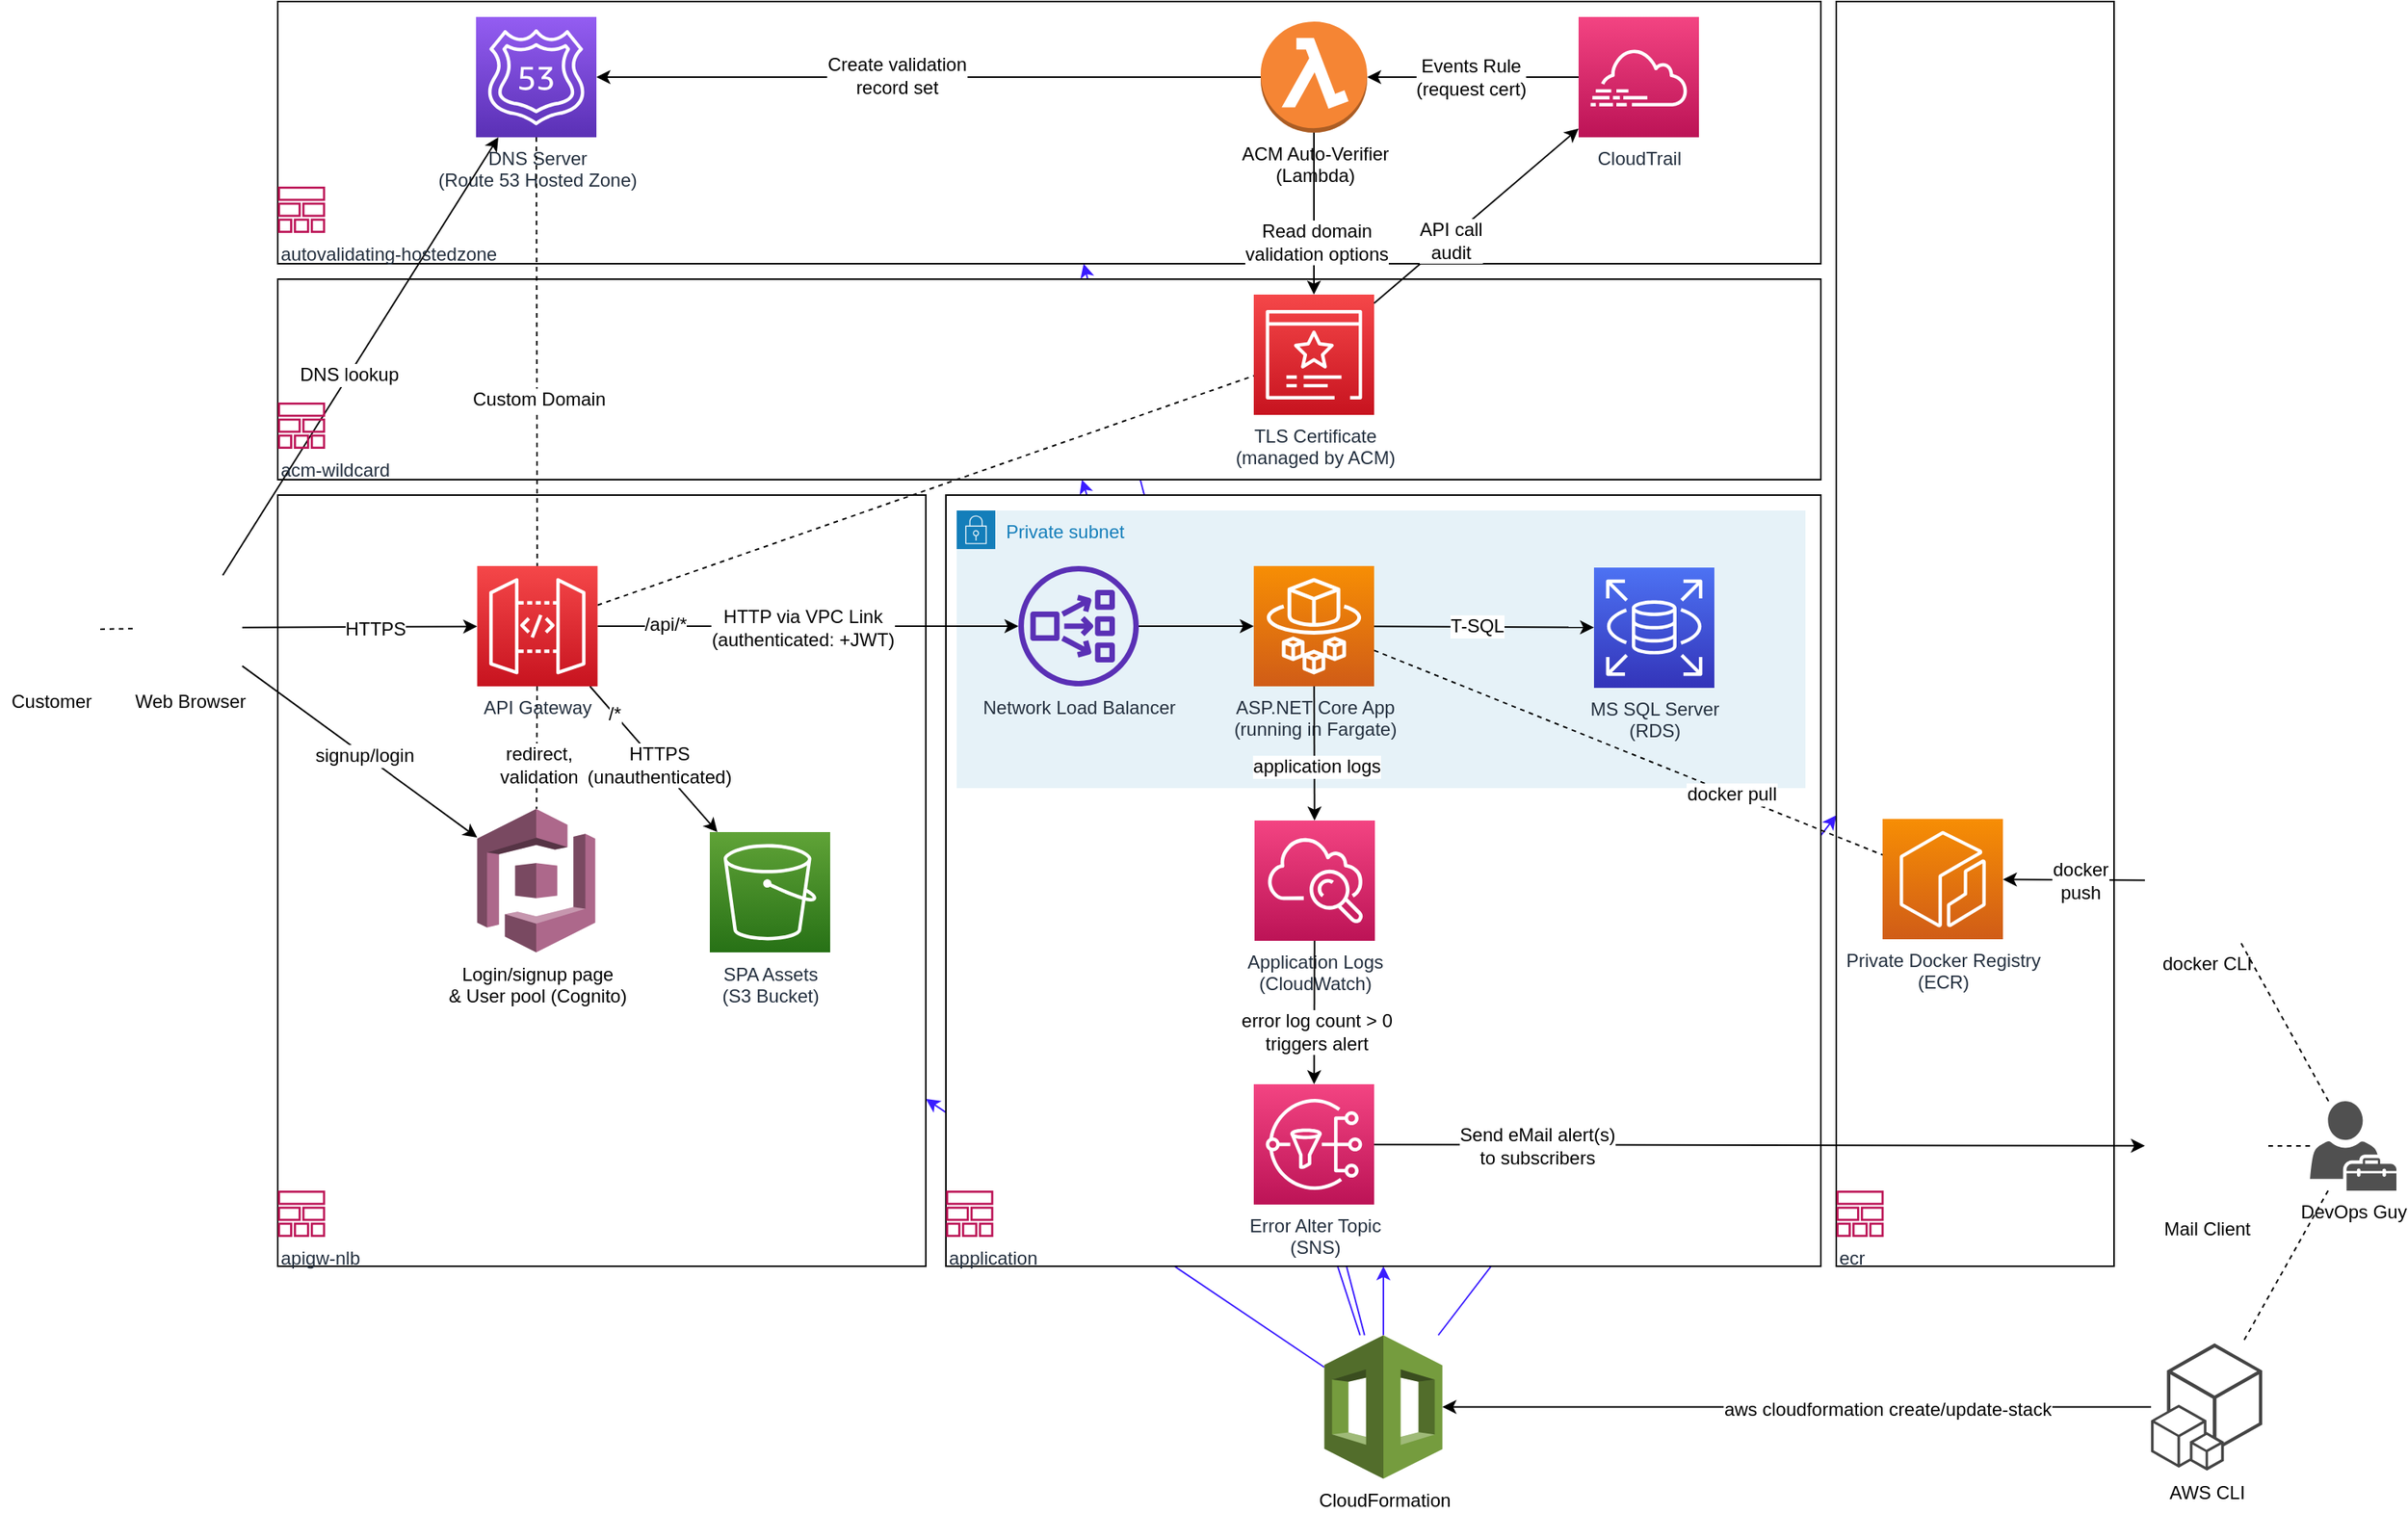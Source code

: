<mxfile version="12.8.5" type="device"><diagram id="3DnxYwEqdTlj7eWvKzoL" name="Page-1"><mxGraphModel dx="1755" dy="1049" grid="1" gridSize="10" guides="1" tooltips="1" connect="1" arrows="1" fold="1" page="1" pageScale="1" pageWidth="1654" pageHeight="1169" math="0" shadow="0"><root><mxCell id="0"/><mxCell id="1" parent="0"/><mxCell id="DoAlOnbYFKgNw5Kvva1W-26" style="edgeStyle=none;rounded=0;orthogonalLoop=1;jettySize=auto;html=1;strokeColor=#3A1CFF;" edge="1" parent="1" source="_qR8qilXedDGvEnwvjSK-25" target="DoAlOnbYFKgNw5Kvva1W-13"><mxGeometry relative="1" as="geometry"/></mxCell><mxCell id="DoAlOnbYFKgNw5Kvva1W-27" style="edgeStyle=none;rounded=0;orthogonalLoop=1;jettySize=auto;html=1;strokeColor=#3A1CFF;" edge="1" parent="1" source="_qR8qilXedDGvEnwvjSK-25" target="DoAlOnbYFKgNw5Kvva1W-16"><mxGeometry relative="1" as="geometry"/></mxCell><mxCell id="DoAlOnbYFKgNw5Kvva1W-28" style="edgeStyle=none;rounded=0;orthogonalLoop=1;jettySize=auto;html=1;strokeColor=#3A1CFF;" edge="1" parent="1" source="_qR8qilXedDGvEnwvjSK-25" target="DoAlOnbYFKgNw5Kvva1W-15"><mxGeometry relative="1" as="geometry"/></mxCell><mxCell id="DoAlOnbYFKgNw5Kvva1W-29" style="edgeStyle=none;rounded=0;orthogonalLoop=1;jettySize=auto;html=1;strokeColor=#3A1CFF;" edge="1" parent="1" source="_qR8qilXedDGvEnwvjSK-25" target="DoAlOnbYFKgNw5Kvva1W-17"><mxGeometry relative="1" as="geometry"/></mxCell><mxCell id="DoAlOnbYFKgNw5Kvva1W-30" style="edgeStyle=none;rounded=0;orthogonalLoop=1;jettySize=auto;html=1;strokeColor=#3A1CFF;" edge="1" parent="1" source="_qR8qilXedDGvEnwvjSK-25" target="DoAlOnbYFKgNw5Kvva1W-14"><mxGeometry relative="1" as="geometry"/></mxCell><mxCell id="DoAlOnbYFKgNw5Kvva1W-17" value="" style="rounded=0;whiteSpace=wrap;html=1;" vertex="1" parent="1"><mxGeometry x="1220" y="90" width="180" height="820" as="geometry"/></mxCell><mxCell id="DoAlOnbYFKgNw5Kvva1W-16" value="" style="rounded=0;whiteSpace=wrap;html=1;" vertex="1" parent="1"><mxGeometry x="210" y="270" width="1000" height="130" as="geometry"/></mxCell><mxCell id="DoAlOnbYFKgNw5Kvva1W-15" value="" style="rounded=0;whiteSpace=wrap;html=1;" vertex="1" parent="1"><mxGeometry x="210" y="90" width="1000" height="170" as="geometry"/></mxCell><mxCell id="DoAlOnbYFKgNw5Kvva1W-14" value="" style="rounded=0;whiteSpace=wrap;html=1;" vertex="1" parent="1"><mxGeometry x="643" y="410" width="567" height="500" as="geometry"/></mxCell><mxCell id="DoAlOnbYFKgNw5Kvva1W-13" value="" style="rounded=0;whiteSpace=wrap;html=1;" vertex="1" parent="1"><mxGeometry x="210" y="410" width="420" height="500" as="geometry"/></mxCell><mxCell id="DoAlOnbYFKgNw5Kvva1W-3" value="Private subnet" style="points=[[0,0],[0.25,0],[0.5,0],[0.75,0],[1,0],[1,0.25],[1,0.5],[1,0.75],[1,1],[0.75,1],[0.5,1],[0.25,1],[0,1],[0,0.75],[0,0.5],[0,0.25]];outlineConnect=0;gradientColor=none;html=1;whiteSpace=wrap;fontSize=12;fontStyle=0;shape=mxgraph.aws4.group;grIcon=mxgraph.aws4.group_security_group;grStroke=0;strokeColor=#147EBA;fillColor=#E6F2F8;verticalAlign=top;align=left;spacingLeft=30;fontColor=#147EBA;dashed=0;" vertex="1" parent="1"><mxGeometry x="650" y="420" width="550" height="180" as="geometry"/></mxCell><mxCell id="_qR8qilXedDGvEnwvjSK-2" value="Login/signup page&lt;br&gt;&amp;amp; User pool (Cognito)" style="outlineConnect=0;dashed=0;verticalLabelPosition=bottom;verticalAlign=top;align=center;html=1;shape=mxgraph.aws3.cognito;fillColor=#AD688B;gradientColor=none;" parent="1" vertex="1"><mxGeometry x="339.25" y="613.5" width="76.5" height="93" as="geometry"/></mxCell><mxCell id="_qR8qilXedDGvEnwvjSK-4" value="DNS Server&lt;br&gt;(Route 53 Hosted Zone)" style="outlineConnect=0;fontColor=#232F3E;gradientColor=#945DF2;gradientDirection=north;fillColor=#5A30B5;strokeColor=#ffffff;dashed=0;verticalLabelPosition=bottom;verticalAlign=top;align=center;html=1;fontSize=12;fontStyle=0;aspect=fixed;shape=mxgraph.aws4.resourceIcon;resIcon=mxgraph.aws4.route_53;" parent="1" vertex="1"><mxGeometry x="338.5" y="100" width="78" height="78" as="geometry"/></mxCell><mxCell id="_qR8qilXedDGvEnwvjSK-6" value="MS SQL Server&lt;br&gt;(RDS)" style="outlineConnect=0;fontColor=#232F3E;gradientColor=#4D72F3;gradientDirection=north;fillColor=#3334B9;strokeColor=#ffffff;dashed=0;verticalLabelPosition=bottom;verticalAlign=top;align=center;html=1;fontSize=12;fontStyle=0;aspect=fixed;shape=mxgraph.aws4.resourceIcon;resIcon=mxgraph.aws4.rds;" parent="1" vertex="1"><mxGeometry x="1063" y="457" width="78" height="78" as="geometry"/></mxCell><mxCell id="_qR8qilXedDGvEnwvjSK-8" value="ASP.NET Core App&lt;br&gt;(running in Fargate)" style="outlineConnect=0;fontColor=#232F3E;gradientColor=#F78E04;gradientDirection=north;fillColor=#D05C17;strokeColor=#ffffff;dashed=0;verticalLabelPosition=bottom;verticalAlign=top;align=center;html=1;fontSize=12;fontStyle=0;aspect=fixed;shape=mxgraph.aws4.resourceIcon;resIcon=mxgraph.aws4.fargate;" parent="1" vertex="1"><mxGeometry x="842.5" y="456" width="78" height="78" as="geometry"/></mxCell><mxCell id="_qR8qilXedDGvEnwvjSK-12" value="Application Logs&lt;br&gt;(CloudWatch)" style="outlineConnect=0;fontColor=#232F3E;gradientColor=#F34482;gradientDirection=north;fillColor=#BC1356;strokeColor=#ffffff;dashed=0;verticalLabelPosition=bottom;verticalAlign=top;align=center;html=1;fontSize=12;fontStyle=0;aspect=fixed;shape=mxgraph.aws4.resourceIcon;resIcon=mxgraph.aws4.cloudwatch;" parent="1" vertex="1"><mxGeometry x="843" y="621" width="78" height="78" as="geometry"/></mxCell><mxCell id="_qR8qilXedDGvEnwvjSK-13" value="TLS Certificate&lt;br&gt;(managed by ACM)" style="outlineConnect=0;fontColor=#232F3E;gradientColor=#F54749;gradientDirection=north;fillColor=#C7131F;strokeColor=#ffffff;dashed=0;verticalLabelPosition=bottom;verticalAlign=top;align=center;html=1;fontSize=12;fontStyle=0;aspect=fixed;shape=mxgraph.aws4.resourceIcon;resIcon=mxgraph.aws4.certificate_manager_3;" parent="1" vertex="1"><mxGeometry x="842.5" y="280" width="78" height="78" as="geometry"/></mxCell><mxCell id="_qR8qilXedDGvEnwvjSK-14" value="Error Alter Topic&lt;br&gt;(SNS)" style="outlineConnect=0;fontColor=#232F3E;gradientColor=#F34482;gradientDirection=north;fillColor=#BC1356;strokeColor=#ffffff;dashed=0;verticalLabelPosition=bottom;verticalAlign=top;align=center;html=1;fontSize=12;fontStyle=0;aspect=fixed;shape=mxgraph.aws4.resourceIcon;resIcon=mxgraph.aws4.sns;" parent="1" vertex="1"><mxGeometry x="842.5" y="792" width="78" height="78" as="geometry"/></mxCell><mxCell id="_qR8qilXedDGvEnwvjSK-17" value="Mail Client" style="shape=image;html=1;verticalAlign=top;verticalLabelPosition=bottom;labelBackgroundColor=#ffffff;imageAspect=0;aspect=fixed;image=https://cdn4.iconfinder.com/data/icons/logos-and-brands/512/243_Outlook_logo-128.png" parent="1" vertex="1"><mxGeometry x="1420" y="792" width="80" height="80" as="geometry"/></mxCell><mxCell id="_qR8qilXedDGvEnwvjSK-18" value="Web Browser" style="shape=image;html=1;verticalAlign=top;verticalLabelPosition=bottom;labelBackgroundColor=#ffffff;imageAspect=0;aspect=fixed;image=https://cdn1.iconfinder.com/data/icons/system-shade-circles/512/internet_explorer-128.png" parent="1" vertex="1"><mxGeometry x="119" y="462" width="68" height="68" as="geometry"/></mxCell><mxCell id="_qR8qilXedDGvEnwvjSK-19" value="DevOps Guy" style="pointerEvents=1;shadow=0;dashed=0;html=1;strokeColor=none;fillColor=#505050;labelPosition=center;verticalLabelPosition=bottom;verticalAlign=top;outlineConnect=0;align=center;shape=mxgraph.office.users.tenant_admin;" parent="1" vertex="1"><mxGeometry x="1527" y="803" width="56" height="58" as="geometry"/></mxCell><mxCell id="_qR8qilXedDGvEnwvjSK-20" value="Customer" style="shape=image;html=1;verticalAlign=top;verticalLabelPosition=bottom;labelBackgroundColor=#ffffff;imageAspect=0;aspect=fixed;image=https://cdn3.iconfinder.com/data/icons/wpzoom-developer-icon-set/500/88-128.png" parent="1" vertex="1"><mxGeometry x="30" y="465" width="65" height="65" as="geometry"/></mxCell><mxCell id="_qR8qilXedDGvEnwvjSK-21" value="Private Docker Registry&lt;br&gt;(ECR)" style="outlineConnect=0;fontColor=#232F3E;gradientColor=#F78E04;gradientDirection=north;fillColor=#D05C17;strokeColor=#ffffff;dashed=0;verticalLabelPosition=bottom;verticalAlign=top;align=center;html=1;fontSize=12;fontStyle=0;aspect=fixed;shape=mxgraph.aws4.resourceIcon;resIcon=mxgraph.aws4.ecr;" parent="1" vertex="1"><mxGeometry x="1250" y="620" width="78" height="78" as="geometry"/></mxCell><mxCell id="_qR8qilXedDGvEnwvjSK-25" value="CloudFormation" style="outlineConnect=0;dashed=0;verticalLabelPosition=bottom;verticalAlign=top;align=center;html=1;shape=mxgraph.aws3.cloudformation;fillColor=#759C3E;gradientColor=none;" parent="1" vertex="1"><mxGeometry x="888.25" y="954.75" width="76.5" height="93" as="geometry"/></mxCell><mxCell id="_qR8qilXedDGvEnwvjSK-27" value="ACM Auto-Verifier&lt;br&gt;(Lambda)" style="outlineConnect=0;dashed=0;verticalLabelPosition=bottom;verticalAlign=top;align=center;html=1;shape=mxgraph.aws3.lambda_function;fillColor=#F58534;gradientColor=none;" parent="1" vertex="1"><mxGeometry x="847" y="103" width="69" height="72" as="geometry"/></mxCell><mxCell id="_qR8qilXedDGvEnwvjSK-28" value="CloudTrail" style="outlineConnect=0;fontColor=#232F3E;gradientColor=#F34482;gradientDirection=north;fillColor=#BC1356;strokeColor=#ffffff;dashed=0;verticalLabelPosition=bottom;verticalAlign=top;align=center;html=1;fontSize=12;fontStyle=0;aspect=fixed;shape=mxgraph.aws4.resourceIcon;resIcon=mxgraph.aws4.cloudtrail;" parent="1" vertex="1"><mxGeometry x="1053" y="100" width="78" height="78" as="geometry"/></mxCell><mxCell id="_qR8qilXedDGvEnwvjSK-33" value="" style="endArrow=classic;html=1;" parent="1" source="_qR8qilXedDGvEnwvjSK-18" target="_qR8qilXedDGvEnwvjSK-4" edge="1"><mxGeometry width="50" height="50" relative="1" as="geometry"><mxPoint x="663" y="570" as="sourcePoint"/><mxPoint x="713" y="520" as="targetPoint"/></mxGeometry></mxCell><mxCell id="_qR8qilXedDGvEnwvjSK-89" value="DNS lookup" style="text;html=1;align=center;verticalAlign=middle;resizable=0;points=[];labelBackgroundColor=#ffffff;" parent="_qR8qilXedDGvEnwvjSK-33" vertex="1" connectable="0"><mxGeometry x="-0.085" relative="1" as="geometry"><mxPoint as="offset"/></mxGeometry></mxCell><mxCell id="_qR8qilXedDGvEnwvjSK-34" value="" style="endArrow=classic;html=1;" parent="1" source="_qR8qilXedDGvEnwvjSK-18" target="_qR8qilXedDGvEnwvjSK-2" edge="1"><mxGeometry width="50" height="50" relative="1" as="geometry"><mxPoint x="663" y="570" as="sourcePoint"/><mxPoint x="713" y="520" as="targetPoint"/></mxGeometry></mxCell><mxCell id="_qR8qilXedDGvEnwvjSK-90" value="signup/login" style="text;html=1;align=center;verticalAlign=middle;resizable=0;points=[];labelBackgroundColor=#ffffff;" parent="_qR8qilXedDGvEnwvjSK-34" vertex="1" connectable="0"><mxGeometry x="0.038" relative="1" as="geometry"><mxPoint as="offset"/></mxGeometry></mxCell><mxCell id="_qR8qilXedDGvEnwvjSK-35" value="" style="endArrow=classic;html=1;" parent="1" source="_qR8qilXedDGvEnwvjSK-18" target="DoAlOnbYFKgNw5Kvva1W-1" edge="1"><mxGeometry width="50" height="50" relative="1" as="geometry"><mxPoint x="663" y="570" as="sourcePoint"/><mxPoint x="476.75" y="495.518" as="targetPoint"/></mxGeometry></mxCell><mxCell id="_qR8qilXedDGvEnwvjSK-82" value="HTTPS" style="text;html=1;align=center;verticalAlign=middle;resizable=0;points=[];labelBackgroundColor=#ffffff;" parent="_qR8qilXedDGvEnwvjSK-35" vertex="1" connectable="0"><mxGeometry x="0.123" y="-1" relative="1" as="geometry"><mxPoint as="offset"/></mxGeometry></mxCell><mxCell id="_qR8qilXedDGvEnwvjSK-37" value="" style="endArrow=classic;html=1;" parent="1" source="DoAlOnbYFKgNw5Kvva1W-1" target="DoAlOnbYFKgNw5Kvva1W-5" edge="1"><mxGeometry width="50" height="50" relative="1" as="geometry"><mxPoint x="705.75" y="496" as="sourcePoint"/><mxPoint x="650" y="496" as="targetPoint"/></mxGeometry></mxCell><mxCell id="_qR8qilXedDGvEnwvjSK-83" value="HTTP via VPC Link&lt;br&gt;(authenticated: +JWT)" style="text;html=1;align=center;verticalAlign=middle;resizable=0;points=[];labelBackgroundColor=#ffffff;" parent="_qR8qilXedDGvEnwvjSK-37" vertex="1" connectable="0"><mxGeometry x="-0.37" y="-1" relative="1" as="geometry"><mxPoint x="46.75" as="offset"/></mxGeometry></mxCell><mxCell id="DoAlOnbYFKgNw5Kvva1W-10" value="/api/*" style="text;html=1;align=center;verticalAlign=middle;resizable=0;points=[];labelBackgroundColor=#ffffff;" vertex="1" connectable="0" parent="_qR8qilXedDGvEnwvjSK-37"><mxGeometry x="-0.686" y="1" relative="1" as="geometry"><mxPoint as="offset"/></mxGeometry></mxCell><mxCell id="_qR8qilXedDGvEnwvjSK-38" value="" style="endArrow=classic;html=1;" parent="1" source="_qR8qilXedDGvEnwvjSK-8" target="_qR8qilXedDGvEnwvjSK-6" edge="1"><mxGeometry width="50" height="50" relative="1" as="geometry"><mxPoint x="823" y="570" as="sourcePoint"/><mxPoint x="873" y="520" as="targetPoint"/></mxGeometry></mxCell><mxCell id="_qR8qilXedDGvEnwvjSK-94" value="T-SQL" style="text;html=1;align=center;verticalAlign=middle;resizable=0;points=[];labelBackgroundColor=#ffffff;" parent="_qR8qilXedDGvEnwvjSK-38" vertex="1" connectable="0"><mxGeometry x="-0.07" y="1" relative="1" as="geometry"><mxPoint as="offset"/></mxGeometry></mxCell><mxCell id="_qR8qilXedDGvEnwvjSK-40" value="" style="endArrow=classic;html=1;" parent="1" source="_qR8qilXedDGvEnwvjSK-14" target="_qR8qilXedDGvEnwvjSK-17" edge="1"><mxGeometry width="50" height="50" relative="1" as="geometry"><mxPoint x="1073" y="590" as="sourcePoint"/><mxPoint x="1123" y="540" as="targetPoint"/></mxGeometry></mxCell><mxCell id="_qR8qilXedDGvEnwvjSK-93" value="Send eMail alert(s)&lt;br&gt;to subscribers" style="text;html=1;align=center;verticalAlign=middle;resizable=0;points=[];labelBackgroundColor=#ffffff;" parent="_qR8qilXedDGvEnwvjSK-40" vertex="1" connectable="0"><mxGeometry x="-0.58" y="-1" relative="1" as="geometry"><mxPoint as="offset"/></mxGeometry></mxCell><mxCell id="_qR8qilXedDGvEnwvjSK-44" value="" style="endArrow=none;dashed=1;html=1;" parent="1" source="_qR8qilXedDGvEnwvjSK-20" target="_qR8qilXedDGvEnwvjSK-18" edge="1"><mxGeometry width="50" height="50" relative="1" as="geometry"><mxPoint x="723" y="585" as="sourcePoint"/><mxPoint x="773" y="535" as="targetPoint"/></mxGeometry></mxCell><mxCell id="_qR8qilXedDGvEnwvjSK-46" value="" style="endArrow=none;dashed=1;html=1;" parent="1" source="DoAlOnbYFKgNw5Kvva1W-1" target="_qR8qilXedDGvEnwvjSK-13" edge="1"><mxGeometry width="50" height="50" relative="1" as="geometry"><mxPoint x="705.75" y="465.388" as="sourcePoint"/><mxPoint x="1123" y="540" as="targetPoint"/></mxGeometry></mxCell><mxCell id="_qR8qilXedDGvEnwvjSK-47" value="" style="endArrow=none;dashed=1;html=1;" parent="1" source="_qR8qilXedDGvEnwvjSK-4" target="DoAlOnbYFKgNw5Kvva1W-1" edge="1"><mxGeometry width="50" height="50" relative="1" as="geometry"><mxPoint x="780" y="590" as="sourcePoint"/><mxPoint x="378.25" y="460" as="targetPoint"/></mxGeometry></mxCell><mxCell id="DoAlOnbYFKgNw5Kvva1W-24" value="Custom Domain" style="text;html=1;align=center;verticalAlign=middle;resizable=0;points=[];labelBackgroundColor=#ffffff;" vertex="1" connectable="0" parent="_qR8qilXedDGvEnwvjSK-47"><mxGeometry x="0.223" y="1" relative="1" as="geometry"><mxPoint as="offset"/></mxGeometry></mxCell><mxCell id="_qR8qilXedDGvEnwvjSK-48" value="" style="endArrow=classic;html=1;" parent="1" source="_qR8qilXedDGvEnwvjSK-8" target="_qR8qilXedDGvEnwvjSK-12" edge="1"><mxGeometry width="50" height="50" relative="1" as="geometry"><mxPoint x="1073" y="590" as="sourcePoint"/><mxPoint x="1123" y="540" as="targetPoint"/></mxGeometry></mxCell><mxCell id="_qR8qilXedDGvEnwvjSK-91" value="application logs" style="text;html=1;align=center;verticalAlign=middle;resizable=0;points=[];labelBackgroundColor=#ffffff;" parent="_qR8qilXedDGvEnwvjSK-48" vertex="1" connectable="0"><mxGeometry x="0.2" y="1" relative="1" as="geometry"><mxPoint as="offset"/></mxGeometry></mxCell><mxCell id="_qR8qilXedDGvEnwvjSK-49" value="" style="endArrow=classic;html=1;" parent="1" source="_qR8qilXedDGvEnwvjSK-12" target="_qR8qilXedDGvEnwvjSK-14" edge="1"><mxGeometry width="50" height="50" relative="1" as="geometry"><mxPoint x="1073" y="590" as="sourcePoint"/><mxPoint x="1123" y="540" as="targetPoint"/></mxGeometry></mxCell><mxCell id="_qR8qilXedDGvEnwvjSK-92" value="error log count &amp;gt; 0&lt;br&gt;triggers alert" style="text;html=1;align=center;verticalAlign=middle;resizable=0;points=[];labelBackgroundColor=#ffffff;" parent="_qR8qilXedDGvEnwvjSK-49" vertex="1" connectable="0"><mxGeometry x="0.268" y="1" relative="1" as="geometry"><mxPoint as="offset"/></mxGeometry></mxCell><mxCell id="_qR8qilXedDGvEnwvjSK-51" value="docker CLI" style="shape=image;html=1;verticalAlign=top;verticalLabelPosition=bottom;labelBackgroundColor=#ffffff;imageAspect=0;aspect=fixed;image=https://cdn4.iconfinder.com/data/icons/logos-and-brands/512/97_Docker_logo_logos-128.png" parent="1" vertex="1"><mxGeometry x="1420" y="620" width="80" height="80" as="geometry"/></mxCell><mxCell id="_qR8qilXedDGvEnwvjSK-52" value="AWS CLI" style="outlineConnect=0;dashed=0;verticalLabelPosition=bottom;verticalAlign=top;align=center;html=1;shape=mxgraph.aws3.cli;fillColor=#444444;gradientColor=none;" parent="1" vertex="1"><mxGeometry x="1424" y="960" width="72" height="82.5" as="geometry"/></mxCell><mxCell id="_qR8qilXedDGvEnwvjSK-53" value="" style="endArrow=none;dashed=1;html=1;" parent="1" source="_qR8qilXedDGvEnwvjSK-19" target="_qR8qilXedDGvEnwvjSK-51" edge="1"><mxGeometry width="50" height="50" relative="1" as="geometry"><mxPoint x="1182" y="591" as="sourcePoint"/><mxPoint x="1232" y="541" as="targetPoint"/></mxGeometry></mxCell><mxCell id="_qR8qilXedDGvEnwvjSK-54" value="" style="endArrow=none;dashed=1;html=1;" parent="1" source="_qR8qilXedDGvEnwvjSK-19" target="_qR8qilXedDGvEnwvjSK-17" edge="1"><mxGeometry width="50" height="50" relative="1" as="geometry"><mxPoint x="1182" y="602" as="sourcePoint"/><mxPoint x="1232" y="552" as="targetPoint"/></mxGeometry></mxCell><mxCell id="_qR8qilXedDGvEnwvjSK-55" value="" style="endArrow=none;dashed=1;html=1;" parent="1" source="_qR8qilXedDGvEnwvjSK-19" target="_qR8qilXedDGvEnwvjSK-52" edge="1"><mxGeometry width="50" height="50" relative="1" as="geometry"><mxPoint x="1182" y="591" as="sourcePoint"/><mxPoint x="1232" y="541" as="targetPoint"/></mxGeometry></mxCell><mxCell id="_qR8qilXedDGvEnwvjSK-56" value="" style="endArrow=classic;html=1;" parent="1" source="_qR8qilXedDGvEnwvjSK-52" target="_qR8qilXedDGvEnwvjSK-25" edge="1"><mxGeometry width="50" height="50" relative="1" as="geometry"><mxPoint x="1053" y="590" as="sourcePoint"/><mxPoint x="1103" y="540" as="targetPoint"/></mxGeometry></mxCell><mxCell id="_qR8qilXedDGvEnwvjSK-96" value="aws cloudformation create/update-stack" style="text;html=1;align=center;verticalAlign=middle;resizable=0;points=[];labelBackgroundColor=#ffffff;" parent="_qR8qilXedDGvEnwvjSK-56" vertex="1" connectable="0"><mxGeometry x="-0.255" y="1" relative="1" as="geometry"><mxPoint as="offset"/></mxGeometry></mxCell><mxCell id="_qR8qilXedDGvEnwvjSK-58" value="" style="endArrow=classic;html=1;" parent="1" source="_qR8qilXedDGvEnwvjSK-51" target="_qR8qilXedDGvEnwvjSK-21" edge="1"><mxGeometry width="50" height="50" relative="1" as="geometry"><mxPoint x="1090" y="590" as="sourcePoint"/><mxPoint x="1140" y="540" as="targetPoint"/></mxGeometry></mxCell><mxCell id="_qR8qilXedDGvEnwvjSK-95" value="docker&lt;br&gt;push" style="text;html=1;align=center;verticalAlign=middle;resizable=0;points=[];labelBackgroundColor=#ffffff;" parent="_qR8qilXedDGvEnwvjSK-58" vertex="1" connectable="0"><mxGeometry x="-0.087" relative="1" as="geometry"><mxPoint as="offset"/></mxGeometry></mxCell><mxCell id="_qR8qilXedDGvEnwvjSK-59" value="" style="endArrow=none;dashed=1;html=1;" parent="1" source="_qR8qilXedDGvEnwvjSK-8" target="_qR8qilXedDGvEnwvjSK-21" edge="1"><mxGeometry width="50" height="50" relative="1" as="geometry"><mxPoint x="1053" y="590" as="sourcePoint"/><mxPoint x="1103" y="540" as="targetPoint"/></mxGeometry></mxCell><mxCell id="DoAlOnbYFKgNw5Kvva1W-22" value="docker pull" style="text;html=1;align=center;verticalAlign=middle;resizable=0;points=[];labelBackgroundColor=#ffffff;" vertex="1" connectable="0" parent="_qR8qilXedDGvEnwvjSK-59"><mxGeometry x="0.405" relative="1" as="geometry"><mxPoint as="offset"/></mxGeometry></mxCell><mxCell id="_qR8qilXedDGvEnwvjSK-60" value="" style="endArrow=classic;html=1;" parent="1" source="_qR8qilXedDGvEnwvjSK-28" target="_qR8qilXedDGvEnwvjSK-27" edge="1"><mxGeometry width="50" height="50" relative="1" as="geometry"><mxPoint x="1053" y="590" as="sourcePoint"/><mxPoint x="1103" y="540" as="targetPoint"/></mxGeometry></mxCell><mxCell id="_qR8qilXedDGvEnwvjSK-86" value="Events Rule&lt;br&gt;(request cert)" style="text;html=1;align=center;verticalAlign=middle;resizable=0;points=[];labelBackgroundColor=#ffffff;" parent="_qR8qilXedDGvEnwvjSK-60" vertex="1" connectable="0"><mxGeometry x="0.022" relative="1" as="geometry"><mxPoint as="offset"/></mxGeometry></mxCell><mxCell id="_qR8qilXedDGvEnwvjSK-61" value="" style="endArrow=classic;html=1;" parent="1" source="_qR8qilXedDGvEnwvjSK-27" target="_qR8qilXedDGvEnwvjSK-4" edge="1"><mxGeometry width="50" height="50" relative="1" as="geometry"><mxPoint x="1053" y="590" as="sourcePoint"/><mxPoint x="1103" y="540" as="targetPoint"/></mxGeometry></mxCell><mxCell id="_qR8qilXedDGvEnwvjSK-88" value="Create validation&lt;br&gt;record set" style="text;html=1;align=center;verticalAlign=middle;resizable=0;points=[];labelBackgroundColor=#ffffff;" parent="_qR8qilXedDGvEnwvjSK-61" vertex="1" connectable="0"><mxGeometry x="0.097" y="-1" relative="1" as="geometry"><mxPoint as="offset"/></mxGeometry></mxCell><mxCell id="_qR8qilXedDGvEnwvjSK-62" value="" style="endArrow=classic;html=1;" parent="1" source="_qR8qilXedDGvEnwvjSK-27" target="_qR8qilXedDGvEnwvjSK-13" edge="1"><mxGeometry width="50" height="50" relative="1" as="geometry"><mxPoint x="1053" y="590" as="sourcePoint"/><mxPoint x="1103" y="540" as="targetPoint"/></mxGeometry></mxCell><mxCell id="_qR8qilXedDGvEnwvjSK-87" value="Read domain&lt;br&gt;validation options" style="text;html=1;align=center;verticalAlign=middle;resizable=0;points=[];labelBackgroundColor=#ffffff;" parent="_qR8qilXedDGvEnwvjSK-62" vertex="1" connectable="0"><mxGeometry x="0.347" y="1" relative="1" as="geometry"><mxPoint as="offset"/></mxGeometry></mxCell><mxCell id="_qR8qilXedDGvEnwvjSK-63" value="" style="endArrow=classic;html=1;" parent="1" source="_qR8qilXedDGvEnwvjSK-13" target="_qR8qilXedDGvEnwvjSK-28" edge="1"><mxGeometry width="50" height="50" relative="1" as="geometry"><mxPoint x="1053" y="590" as="sourcePoint"/><mxPoint x="1103" y="540" as="targetPoint"/></mxGeometry></mxCell><mxCell id="_qR8qilXedDGvEnwvjSK-85" value="API call&lt;br&gt;audit" style="text;html=1;align=center;verticalAlign=middle;resizable=0;points=[];labelBackgroundColor=#ffffff;" parent="_qR8qilXedDGvEnwvjSK-63" vertex="1" connectable="0"><mxGeometry x="-0.276" relative="1" as="geometry"><mxPoint x="1" as="offset"/></mxGeometry></mxCell><mxCell id="_qR8qilXedDGvEnwvjSK-73" value="application" style="outlineConnect=0;fontColor=#232F3E;gradientColor=none;fillColor=#BC1356;strokeColor=none;dashed=0;verticalLabelPosition=bottom;verticalAlign=top;align=left;html=1;fontSize=12;fontStyle=0;aspect=fixed;pointerEvents=1;shape=mxgraph.aws4.stack;" parent="1" vertex="1"><mxGeometry x="643" y="861" width="30.79" height="30" as="geometry"/></mxCell><mxCell id="_qR8qilXedDGvEnwvjSK-81" value="" style="endArrow=none;dashed=1;html=1;" parent="1" source="DoAlOnbYFKgNw5Kvva1W-1" target="_qR8qilXedDGvEnwvjSK-2" edge="1"><mxGeometry width="50" height="50" relative="1" as="geometry"><mxPoint x="378.25" y="532" as="sourcePoint"/><mxPoint x="920" y="520" as="targetPoint"/></mxGeometry></mxCell><mxCell id="DoAlOnbYFKgNw5Kvva1W-23" value="redirect,&lt;br&gt;validation" style="text;html=1;align=center;verticalAlign=middle;resizable=0;points=[];labelBackgroundColor=#ffffff;" vertex="1" connectable="0" parent="_qR8qilXedDGvEnwvjSK-81"><mxGeometry x="0.283" y="1" relative="1" as="geometry"><mxPoint as="offset"/></mxGeometry></mxCell><mxCell id="DoAlOnbYFKgNw5Kvva1W-8" style="rounded=0;orthogonalLoop=1;jettySize=auto;html=1;" edge="1" parent="1" source="DoAlOnbYFKgNw5Kvva1W-1" target="DoAlOnbYFKgNw5Kvva1W-2"><mxGeometry relative="1" as="geometry"/></mxCell><mxCell id="DoAlOnbYFKgNw5Kvva1W-9" value="HTTPS&lt;br&gt;(unauthenticated)" style="text;html=1;align=center;verticalAlign=middle;resizable=0;points=[];labelBackgroundColor=#ffffff;" vertex="1" connectable="0" parent="DoAlOnbYFKgNw5Kvva1W-8"><mxGeometry x="0.077" relative="1" as="geometry"><mxPoint as="offset"/></mxGeometry></mxCell><mxCell id="DoAlOnbYFKgNw5Kvva1W-11" value="/*" style="text;html=1;align=center;verticalAlign=middle;resizable=0;points=[];labelBackgroundColor=#ffffff;" vertex="1" connectable="0" parent="DoAlOnbYFKgNw5Kvva1W-8"><mxGeometry x="-0.626" relative="1" as="geometry"><mxPoint as="offset"/></mxGeometry></mxCell><mxCell id="DoAlOnbYFKgNw5Kvva1W-1" value="API Gateway" style="outlineConnect=0;fontColor=#232F3E;gradientColor=#F54749;gradientDirection=north;fillColor=#C7131F;strokeColor=#ffffff;dashed=0;verticalLabelPosition=bottom;verticalAlign=top;align=center;html=1;fontSize=12;fontStyle=0;aspect=fixed;shape=mxgraph.aws4.resourceIcon;resIcon=mxgraph.aws4.api_gateway;" vertex="1" parent="1"><mxGeometry x="339.25" y="456" width="78" height="78" as="geometry"/></mxCell><mxCell id="DoAlOnbYFKgNw5Kvva1W-2" value="SPA Assets&lt;br&gt;(S3 Bucket)" style="outlineConnect=0;fontColor=#232F3E;gradientColor=#60A337;gradientDirection=north;fillColor=#277116;strokeColor=#ffffff;dashed=0;verticalLabelPosition=bottom;verticalAlign=top;align=center;html=1;fontSize=12;fontStyle=0;aspect=fixed;shape=mxgraph.aws4.resourceIcon;resIcon=mxgraph.aws4.s3;" vertex="1" parent="1"><mxGeometry x="490" y="628.5" width="78" height="78" as="geometry"/></mxCell><mxCell id="DoAlOnbYFKgNw5Kvva1W-6" style="edgeStyle=orthogonalEdgeStyle;rounded=0;orthogonalLoop=1;jettySize=auto;html=1;" edge="1" parent="1" source="DoAlOnbYFKgNw5Kvva1W-5" target="_qR8qilXedDGvEnwvjSK-8"><mxGeometry relative="1" as="geometry"/></mxCell><mxCell id="DoAlOnbYFKgNw5Kvva1W-5" value="Network Load Balancer" style="outlineConnect=0;fontColor=#232F3E;gradientColor=none;fillColor=#5A30B5;strokeColor=none;dashed=0;verticalLabelPosition=bottom;verticalAlign=top;align=center;html=1;fontSize=12;fontStyle=0;aspect=fixed;pointerEvents=1;shape=mxgraph.aws4.network_load_balancer;" vertex="1" parent="1"><mxGeometry x="690" y="456" width="78" height="78" as="geometry"/></mxCell><mxCell id="DoAlOnbYFKgNw5Kvva1W-18" value="apigw-nlb" style="outlineConnect=0;fontColor=#232F3E;gradientColor=none;fillColor=#BC1356;strokeColor=none;dashed=0;verticalLabelPosition=bottom;verticalAlign=top;align=left;html=1;fontSize=12;fontStyle=0;aspect=fixed;pointerEvents=1;shape=mxgraph.aws4.stack;" vertex="1" parent="1"><mxGeometry x="210" y="861" width="30.79" height="30" as="geometry"/></mxCell><mxCell id="DoAlOnbYFKgNw5Kvva1W-19" value="acm-wildcard" style="outlineConnect=0;fontColor=#232F3E;gradientColor=none;fillColor=#BC1356;strokeColor=none;dashed=0;verticalLabelPosition=bottom;verticalAlign=top;align=left;html=1;fontSize=12;fontStyle=0;aspect=fixed;pointerEvents=1;shape=mxgraph.aws4.stack;" vertex="1" parent="1"><mxGeometry x="210" y="350" width="30.79" height="30" as="geometry"/></mxCell><mxCell id="DoAlOnbYFKgNw5Kvva1W-20" value="autovalidating-hostedzone" style="outlineConnect=0;fontColor=#232F3E;gradientColor=none;fillColor=#BC1356;strokeColor=none;dashed=0;verticalLabelPosition=bottom;verticalAlign=top;align=left;html=1;fontSize=12;fontStyle=0;aspect=fixed;pointerEvents=1;shape=mxgraph.aws4.stack;" vertex="1" parent="1"><mxGeometry x="210" y="210" width="30.79" height="30" as="geometry"/></mxCell><mxCell id="DoAlOnbYFKgNw5Kvva1W-21" value="ecr" style="outlineConnect=0;fontColor=#232F3E;gradientColor=none;fillColor=#BC1356;strokeColor=none;dashed=0;verticalLabelPosition=bottom;verticalAlign=top;align=left;html=1;fontSize=12;fontStyle=0;aspect=fixed;pointerEvents=1;shape=mxgraph.aws4.stack;" vertex="1" parent="1"><mxGeometry x="1220" y="861" width="30.79" height="30" as="geometry"/></mxCell></root></mxGraphModel></diagram></mxfile>